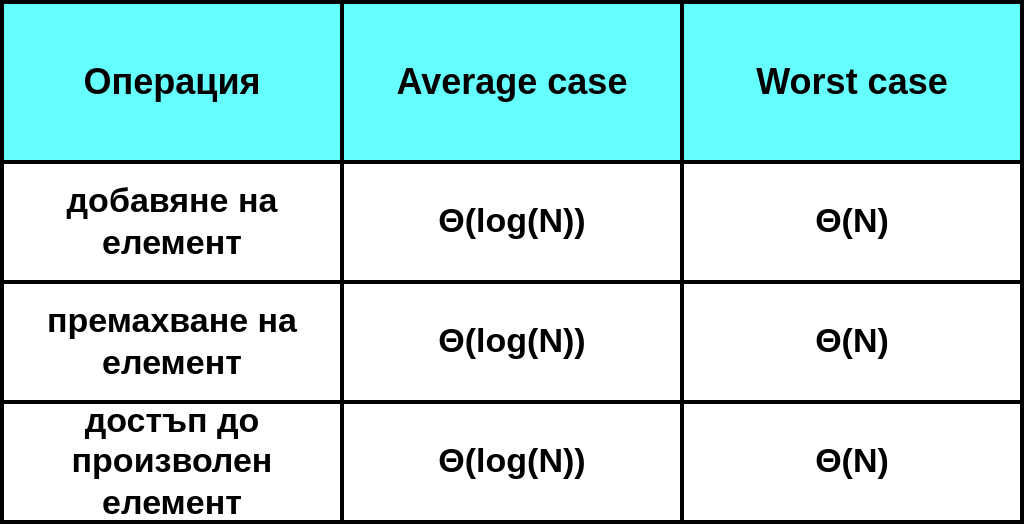 <mxfile>
    <diagram id="gvqSs1mNDARW9zsitbi8" name="Page-1">
        <mxGraphModel dx="722" dy="642" grid="1" gridSize="10" guides="1" tooltips="1" connect="1" arrows="1" fold="1" page="1" pageScale="1" pageWidth="850" pageHeight="1100" background="#ffffff" math="0" shadow="0">
            <root>
                <mxCell id="0"/>
                <mxCell id="1" parent="0"/>
                <mxCell id="2" value="Операция" style="rounded=0;whiteSpace=wrap;html=1;fillColor=#66FFFF;strokeColor=#000000;strokeWidth=2;fontSize=18;fontStyle=1;fontColor=#000000;" vertex="1" parent="1">
                    <mxGeometry x="30" y="120" width="170" height="80" as="geometry"/>
                </mxCell>
                <mxCell id="3" value="Average case" style="rounded=0;whiteSpace=wrap;html=1;fillColor=#66FFFF;strokeColor=#000000;strokeWidth=2;fontSize=18;fontStyle=1;fontColor=#000000;" vertex="1" parent="1">
                    <mxGeometry x="200" y="120" width="170" height="80" as="geometry"/>
                </mxCell>
                <mxCell id="4" value="Worst case" style="rounded=0;whiteSpace=wrap;html=1;fillColor=#66FFFF;strokeColor=#000000;strokeWidth=2;fontSize=18;fontStyle=1;fontColor=#000000;" vertex="1" parent="1">
                    <mxGeometry x="370" y="120" width="170" height="80" as="geometry"/>
                </mxCell>
                <mxCell id="5" value="добавяне на елемент" style="rounded=0;whiteSpace=wrap;html=1;fillColor=#FFFFFF;strokeColor=#000000;strokeWidth=2;fontSize=17;fontStyle=1;fontColor=#000000;" vertex="1" parent="1">
                    <mxGeometry x="30" y="200" width="170" height="60" as="geometry"/>
                </mxCell>
                <mxCell id="6" value="&lt;span style=&quot;font-size: 17px;&quot;&gt;Θ(log(N))&lt;/span&gt;" style="rounded=0;whiteSpace=wrap;html=1;fillColor=#FFFFFF;strokeColor=#000000;strokeWidth=2;fontSize=17;fontStyle=1;fontColor=#000000;" vertex="1" parent="1">
                    <mxGeometry x="200" y="200" width="170" height="60" as="geometry"/>
                </mxCell>
                <mxCell id="7" value="&lt;span style=&quot;font-size: 17px;&quot;&gt;Θ(N)&lt;/span&gt;" style="rounded=0;whiteSpace=wrap;html=1;fillColor=#FFFFFF;strokeColor=#000000;strokeWidth=2;fontSize=17;fontStyle=1;fontColor=#000000;" vertex="1" parent="1">
                    <mxGeometry x="370" y="200" width="170" height="60" as="geometry"/>
                </mxCell>
                <mxCell id="8" value="премахване на елемент" style="rounded=0;whiteSpace=wrap;html=1;fillColor=#FFFFFF;strokeColor=#000000;strokeWidth=2;fontSize=17;fontStyle=1;fontColor=#000000;" vertex="1" parent="1">
                    <mxGeometry x="30" y="260" width="170" height="60" as="geometry"/>
                </mxCell>
                <mxCell id="9" value="Θ(log(N))" style="rounded=0;whiteSpace=wrap;html=1;fillColor=#FFFFFF;strokeColor=#000000;strokeWidth=2;fontSize=17;fontStyle=1;fontColor=#000000;" vertex="1" parent="1">
                    <mxGeometry x="200" y="260" width="170" height="60" as="geometry"/>
                </mxCell>
                <mxCell id="10" value="&lt;span style=&quot;font-size: 17px;&quot;&gt;Θ(N)&lt;/span&gt;" style="rounded=0;whiteSpace=wrap;html=1;fillColor=#FFFFFF;strokeColor=#000000;strokeWidth=2;fontSize=17;fontStyle=1;fontColor=#000000;" vertex="1" parent="1">
                    <mxGeometry x="370" y="260" width="170" height="60" as="geometry"/>
                </mxCell>
                <mxCell id="11" value="достъп до произволен елемент" style="rounded=0;whiteSpace=wrap;html=1;fillColor=#FFFFFF;strokeColor=#000000;strokeWidth=2;fontSize=17;fontStyle=1;fontColor=#000000;" vertex="1" parent="1">
                    <mxGeometry x="30" y="320" width="170" height="60" as="geometry"/>
                </mxCell>
                <mxCell id="12" value="Θ(log(N))" style="rounded=0;whiteSpace=wrap;html=1;fillColor=#FFFFFF;strokeColor=#000000;strokeWidth=2;fontSize=17;fontStyle=1;fontColor=#000000;" vertex="1" parent="1">
                    <mxGeometry x="200" y="320" width="170" height="60" as="geometry"/>
                </mxCell>
                <mxCell id="13" value="&lt;span style=&quot;font-size: 17px;&quot;&gt;Θ(N)&lt;/span&gt;" style="rounded=0;whiteSpace=wrap;html=1;fillColor=#FFFFFF;strokeColor=#000000;strokeWidth=2;fontSize=17;fontStyle=1;fontColor=#000000;" vertex="1" parent="1">
                    <mxGeometry x="370" y="320" width="170" height="60" as="geometry"/>
                </mxCell>
            </root>
        </mxGraphModel>
    </diagram>
</mxfile>